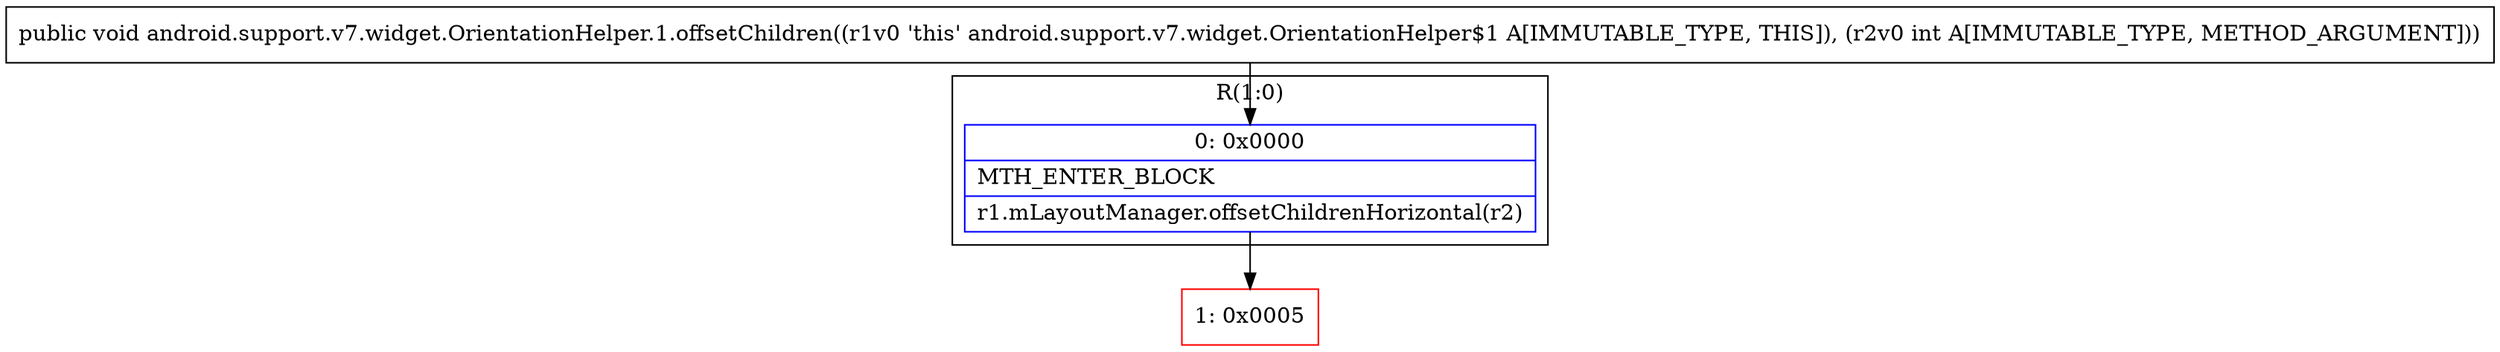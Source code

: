 digraph "CFG forandroid.support.v7.widget.OrientationHelper.1.offsetChildren(I)V" {
subgraph cluster_Region_457809003 {
label = "R(1:0)";
node [shape=record,color=blue];
Node_0 [shape=record,label="{0\:\ 0x0000|MTH_ENTER_BLOCK\l|r1.mLayoutManager.offsetChildrenHorizontal(r2)\l}"];
}
Node_1 [shape=record,color=red,label="{1\:\ 0x0005}"];
MethodNode[shape=record,label="{public void android.support.v7.widget.OrientationHelper.1.offsetChildren((r1v0 'this' android.support.v7.widget.OrientationHelper$1 A[IMMUTABLE_TYPE, THIS]), (r2v0 int A[IMMUTABLE_TYPE, METHOD_ARGUMENT])) }"];
MethodNode -> Node_0;
Node_0 -> Node_1;
}

